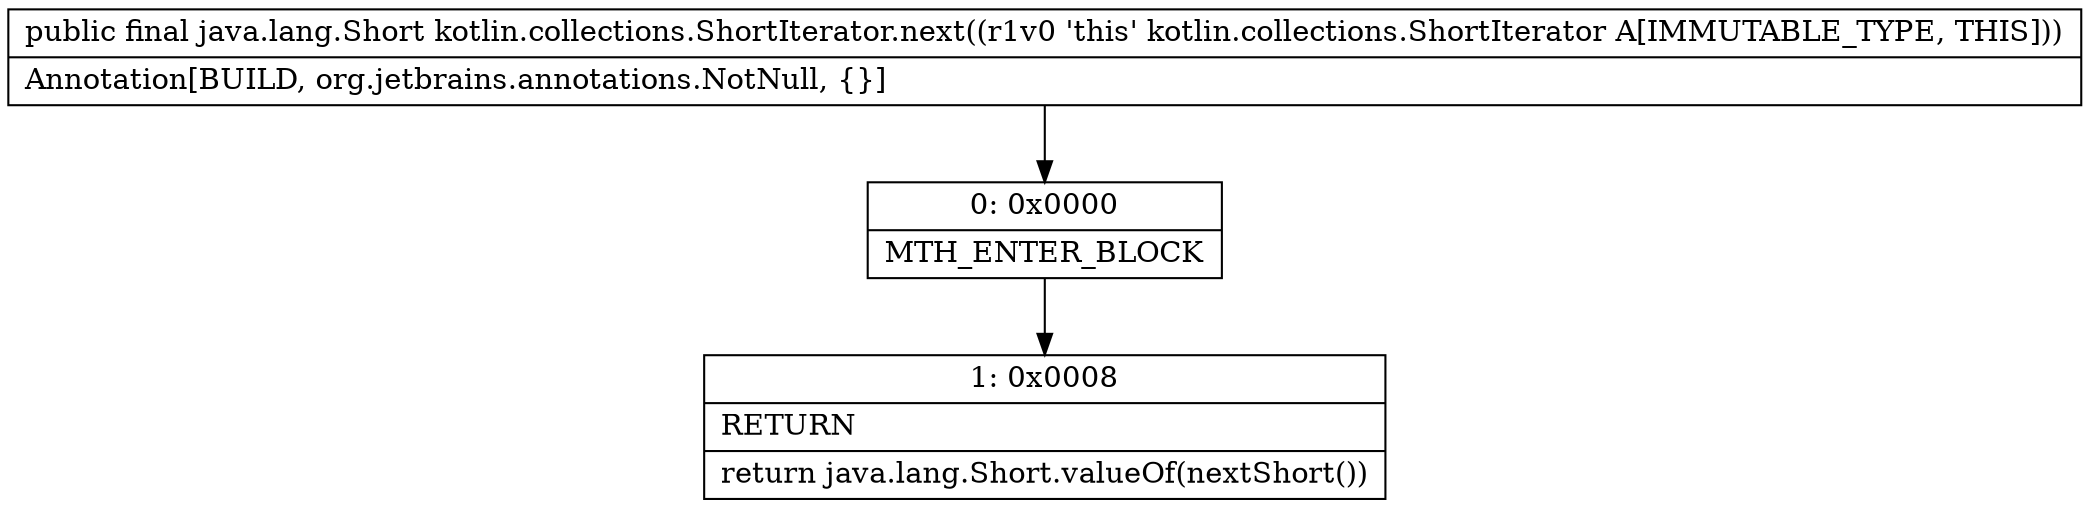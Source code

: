 digraph "CFG forkotlin.collections.ShortIterator.next()Ljava\/lang\/Short;" {
Node_0 [shape=record,label="{0\:\ 0x0000|MTH_ENTER_BLOCK\l}"];
Node_1 [shape=record,label="{1\:\ 0x0008|RETURN\l|return java.lang.Short.valueOf(nextShort())\l}"];
MethodNode[shape=record,label="{public final java.lang.Short kotlin.collections.ShortIterator.next((r1v0 'this' kotlin.collections.ShortIterator A[IMMUTABLE_TYPE, THIS]))  | Annotation[BUILD, org.jetbrains.annotations.NotNull, \{\}]\l}"];
MethodNode -> Node_0;
Node_0 -> Node_1;
}

